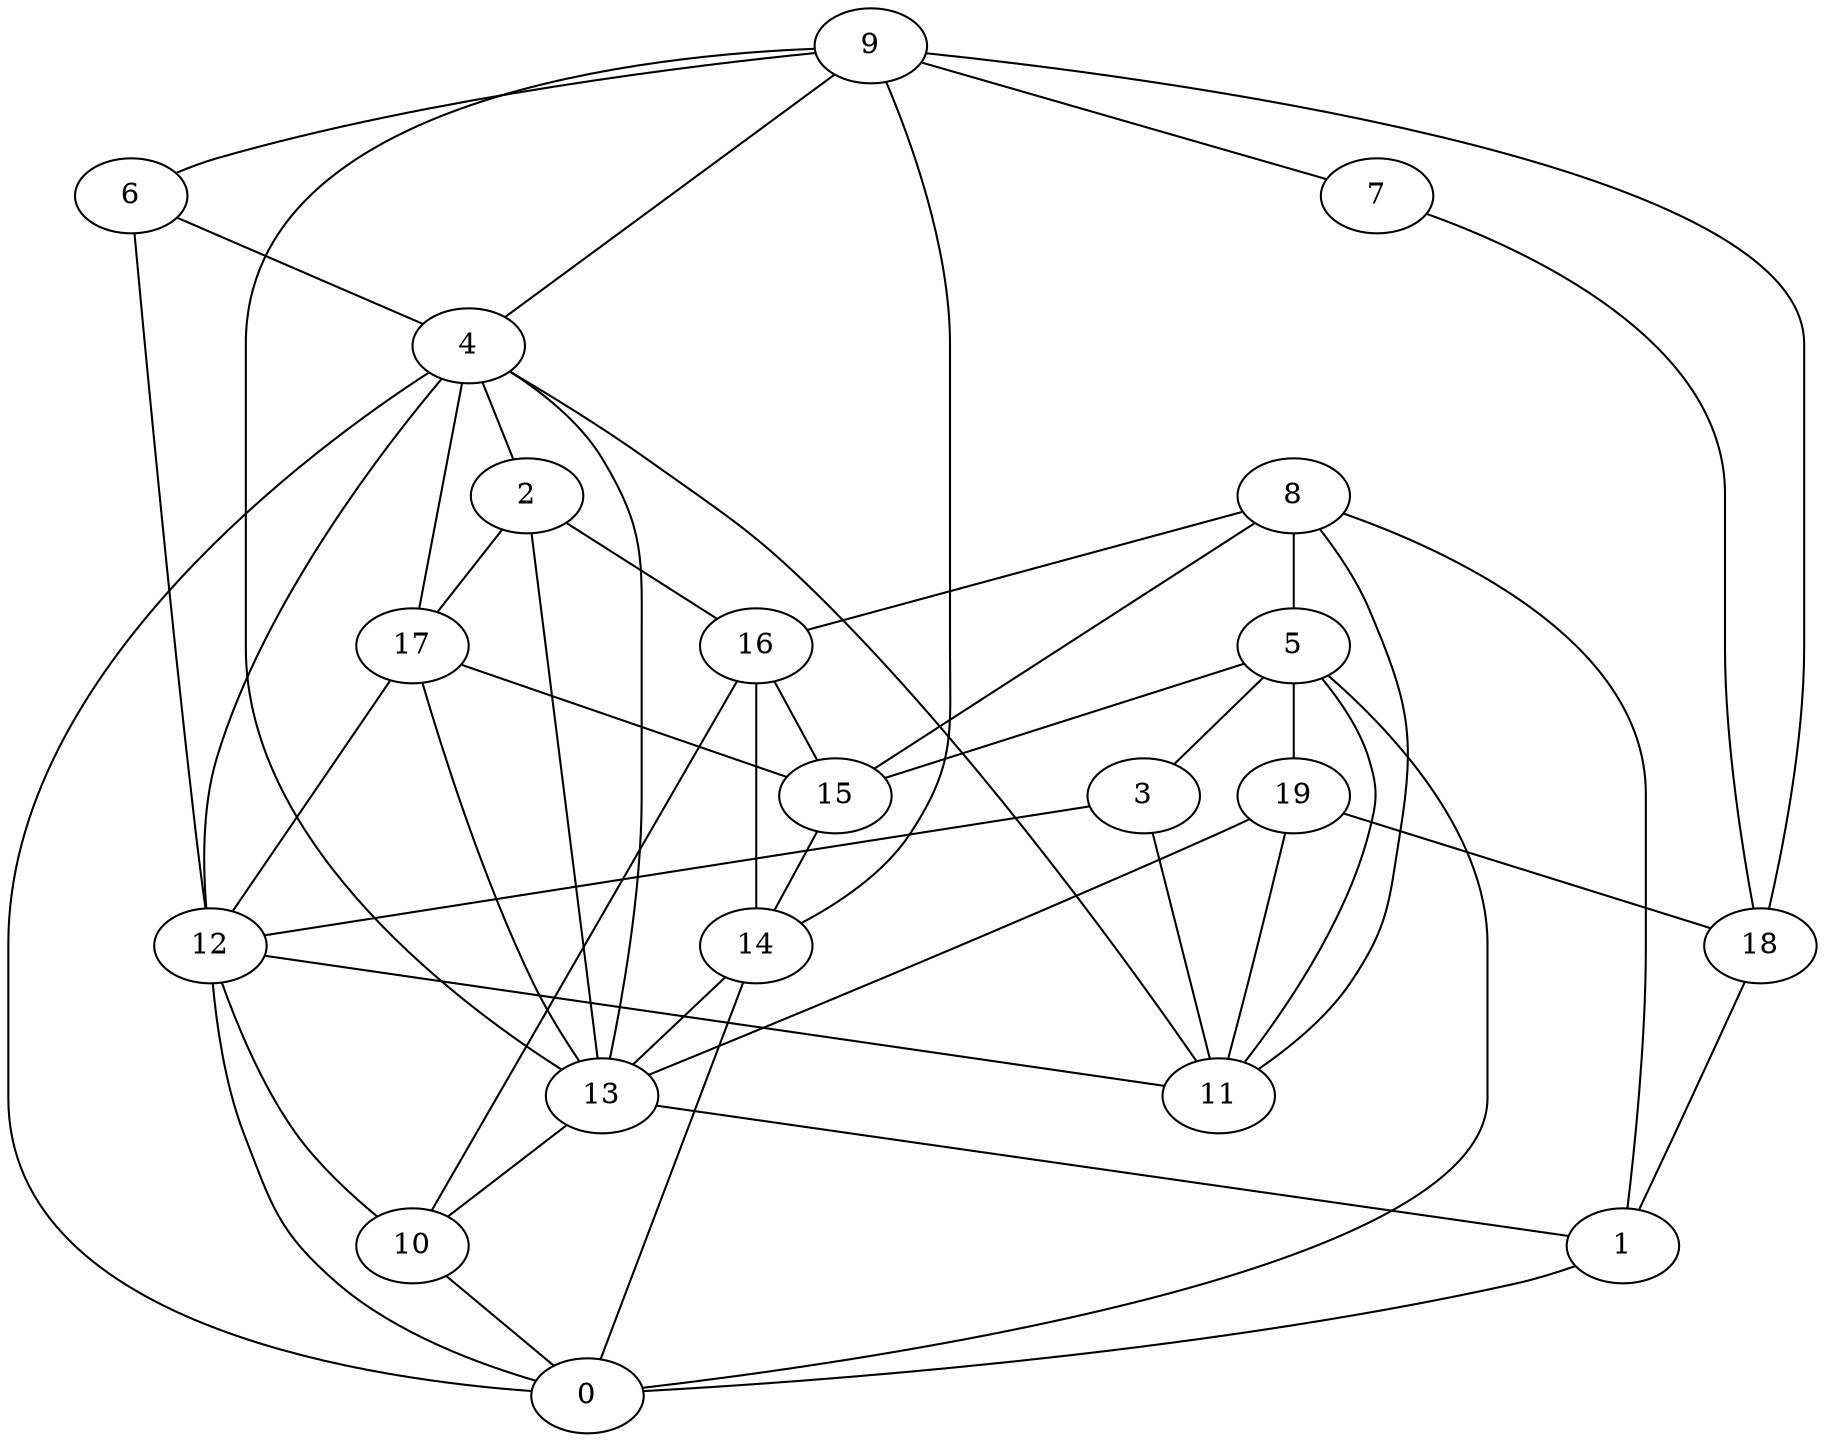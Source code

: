 digraph GG_graph {

subgraph G_graph {
edge [color = black]
"8" -> "15" [dir = none]
"8" -> "11" [dir = none]
"3" -> "11" [dir = none]
"16" -> "14" [dir = none]
"14" -> "13" [dir = none]
"14" -> "0" [dir = none]
"12" -> "10" [dir = none]
"12" -> "0" [dir = none]
"12" -> "11" [dir = none]
"4" -> "2" [dir = none]
"4" -> "11" [dir = none]
"17" -> "12" [dir = none]
"7" -> "18" [dir = none]
"19" -> "11" [dir = none]
"18" -> "1" [dir = none]
"9" -> "6" [dir = none]
"9" -> "7" [dir = none]
"9" -> "4" [dir = none]
"5" -> "0" [dir = none]
"13" -> "1" [dir = none]
"5" -> "19" [dir = none]
"19" -> "13" [dir = none]
"6" -> "4" [dir = none]
"4" -> "13" [dir = none]
"5" -> "15" [dir = none]
"3" -> "12" [dir = none]
"5" -> "3" [dir = none]
"9" -> "13" [dir = none]
"4" -> "17" [dir = none]
"10" -> "0" [dir = none]
"2" -> "17" [dir = none]
"1" -> "0" [dir = none]
"16" -> "10" [dir = none]
"2" -> "13" [dir = none]
"13" -> "10" [dir = none]
"6" -> "12" [dir = none]
"15" -> "14" [dir = none]
"8" -> "1" [dir = none]
"16" -> "15" [dir = none]
"8" -> "5" [dir = none]
"8" -> "16" [dir = none]
"19" -> "18" [dir = none]
"5" -> "11" [dir = none]
"9" -> "18" [dir = none]
"4" -> "0" [dir = none]
"4" -> "12" [dir = none]
"9" -> "14" [dir = none]
"17" -> "13" [dir = none]
"2" -> "16" [dir = none]
"17" -> "15" [dir = none]
}

}
